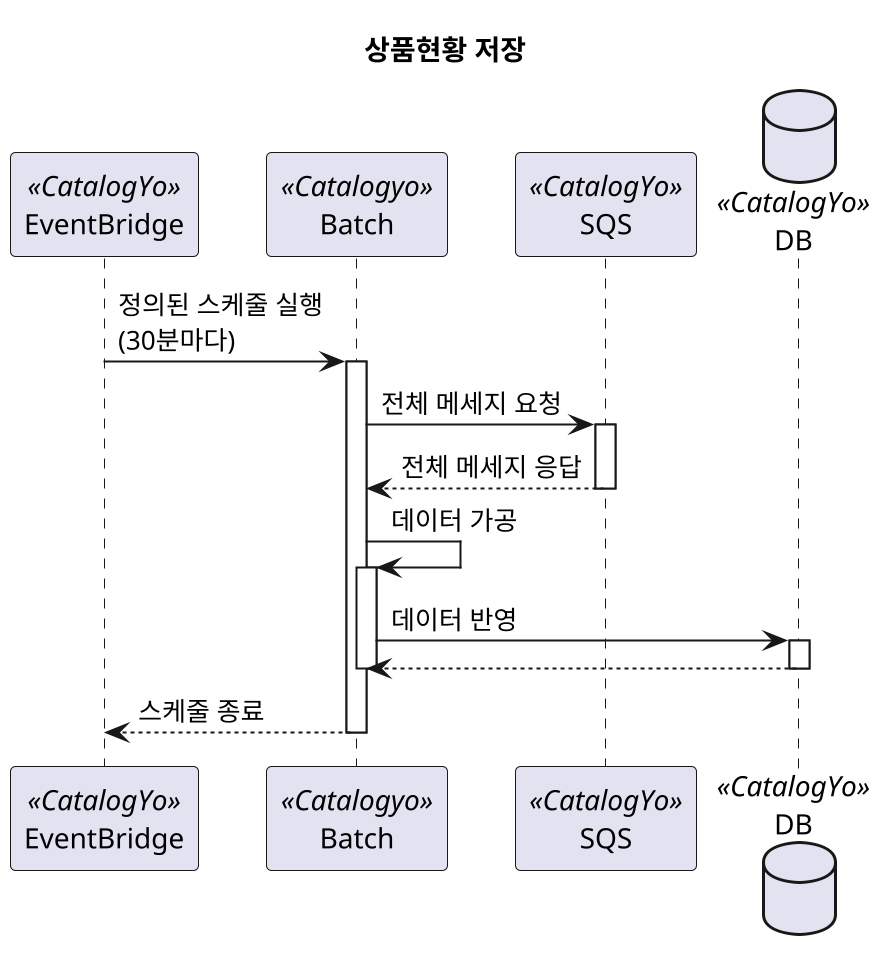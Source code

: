 @startuml 상품현황 저장
skinparam defaultFontName D2Coding

scale 2
title 상품현황 저장

participant EventBridge<<CatalogYo>>
participant Batch<<Catalogyo>>
participant SQS<<CatalogYo>>
database DB<<CatalogYo>>

EventBridge -> Batch : 정의된 스케줄 실행\n(30분마다)
activate Batch

Batch -> SQS : 전체 메세지 요청
activate SQS

SQS --> Batch : 전체 메세지 응답
deactivate SQS

Batch -> Batch : 데이터 가공
activate Batch

Batch -> DB : 데이터 반영
activate DB

DB --> Batch
deactivate DB
deactivate Batch

Batch --> EventBridge : 스케줄 종료
deactivate Batch



@enduml